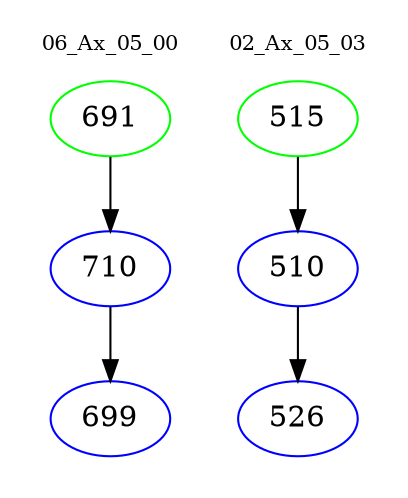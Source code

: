 digraph{
subgraph cluster_0 {
color = white
label = "06_Ax_05_00";
fontsize=10;
T0_691 [label="691", color="green"]
T0_691 -> T0_710 [color="black"]
T0_710 [label="710", color="blue"]
T0_710 -> T0_699 [color="black"]
T0_699 [label="699", color="blue"]
}
subgraph cluster_1 {
color = white
label = "02_Ax_05_03";
fontsize=10;
T1_515 [label="515", color="green"]
T1_515 -> T1_510 [color="black"]
T1_510 [label="510", color="blue"]
T1_510 -> T1_526 [color="black"]
T1_526 [label="526", color="blue"]
}
}
